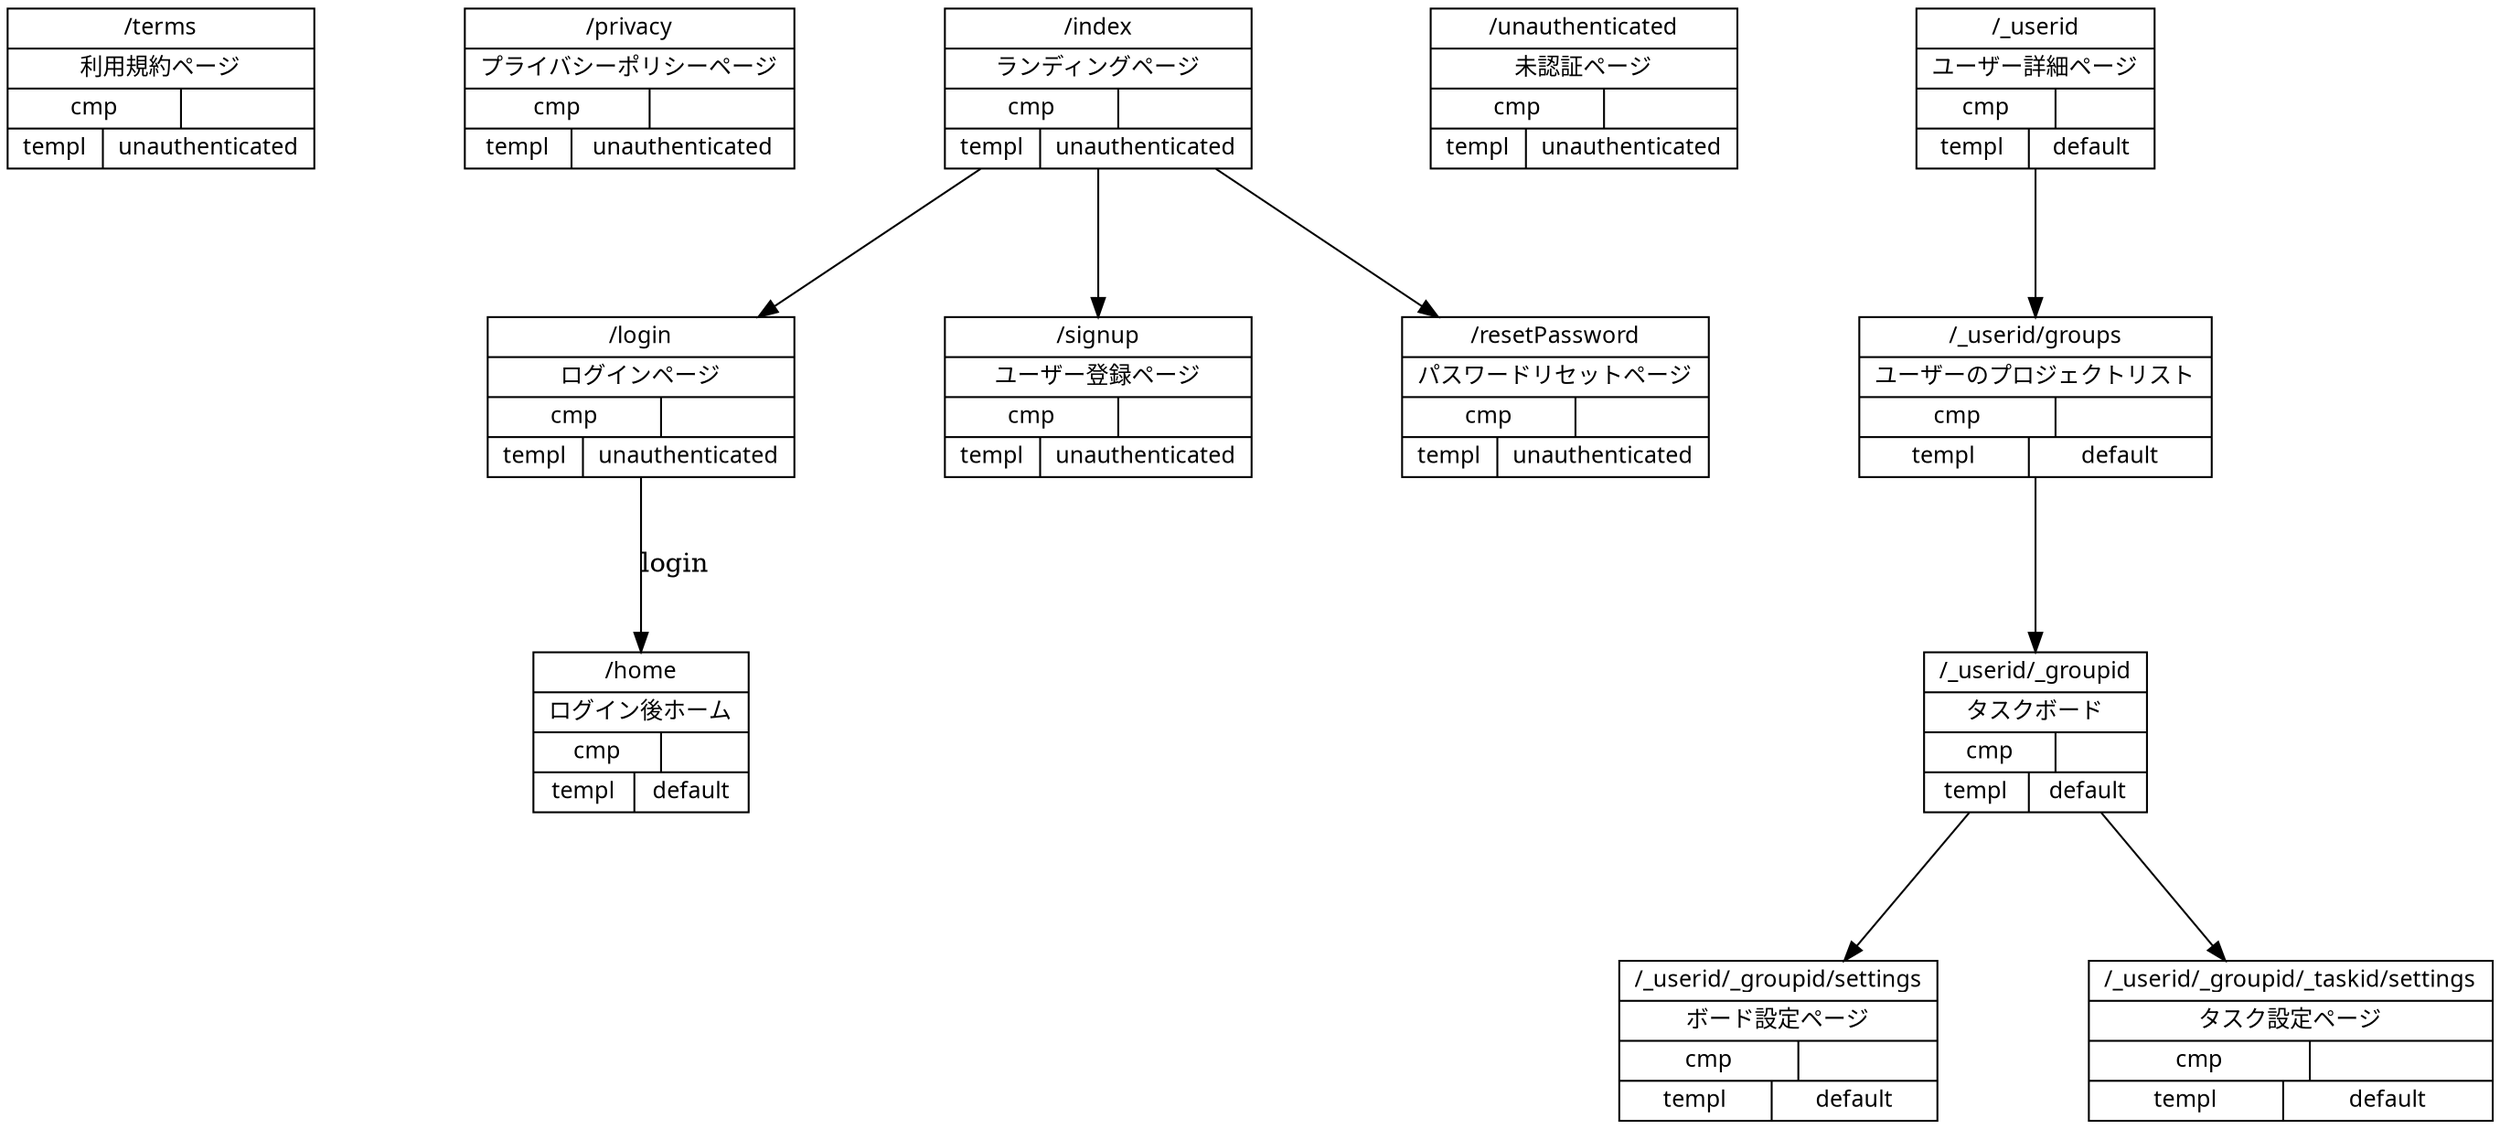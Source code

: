 digraph graph_name {
  graph [
    charset = "UTF-8",
    bgcolor = "#FFFFFF",
    rankdir = TB,
    nodesep = 1.1,
    ranksep = 1.05
  ];

  node [
    shape = record,
    fontname = "Migu 1M",
    fontsize = 12,
  ];

  // node define
  // common page
  terms [label = "{/terms|利用規約ページ|{cmp|{}}|{templ|unauthenticated}}"];
  privacy [label = "{/privacy|プライバシーポリシーページ|{cmp|{}}|{templ|unauthenticated}}"];


  // before log in
  index [label = "{/index|ランディングページ|{cmp|{}}|{templ|unauthenticated}}"];
  unauthenticated [label = "{/unauthenticated|未認証ページ|{cmp|{}}|{templ|unauthenticated}}"];
  login [label = "{/login|ログインページ|{cmp|{}}|{templ|unauthenticated}}"];
  signup [label = "{/signup|ユーザー登録ページ|{cmp|{}}|{templ|unauthenticated}}"];
  resetPassword [label = "{/resetPassword|パスワードリセットページ|{cmp|{}}|{templ|unauthenticated}}"];

  // after logged in
  home [label = "{/home|ログイン後ホーム|{cmp|{}}|{templ|default}}"];
  user [label = "{/_userid|ユーザー詳細ページ|{cmp|{}}|{templ|default}}"];
  groups [label = "{/_userid/groups|ユーザーのプロジェクトリスト|{cmp|{}}|{templ|default}}"];
  tasks [label = "{/_userid/_groupid|タスクボード|{cmp|{}}|{templ|default}}"];
  group_setting [label = "{/_userid/_groupid/settings|ボード設定ページ|{cmp|{}}|{templ|default}}"];
  task_setting [label = "{/_userid/_groupid/_taskid/settings|タスク設定ページ|{cmp|{}}|{templ|default}}"];

  // edge define
  // before log in
  index -> login [ label = "", weight = 1.0];
  index -> signup [ label = "", weight = 1.0];
  index -> resetPassword [ label = "", weight = 1.0];

  // after logged in
  login -> home [ label = "login", weight = 1.0];
  // home -> user [ label = "", weight = 1.0];
  user -> groups [ label = "", weight = 1.0];
  groups -> tasks [ label = "", weight = 1.0];
  tasks -> group_setting [ label = "", weight = 1.0];
  tasks -> task_setting [ label = "", weight = 1.0];
}